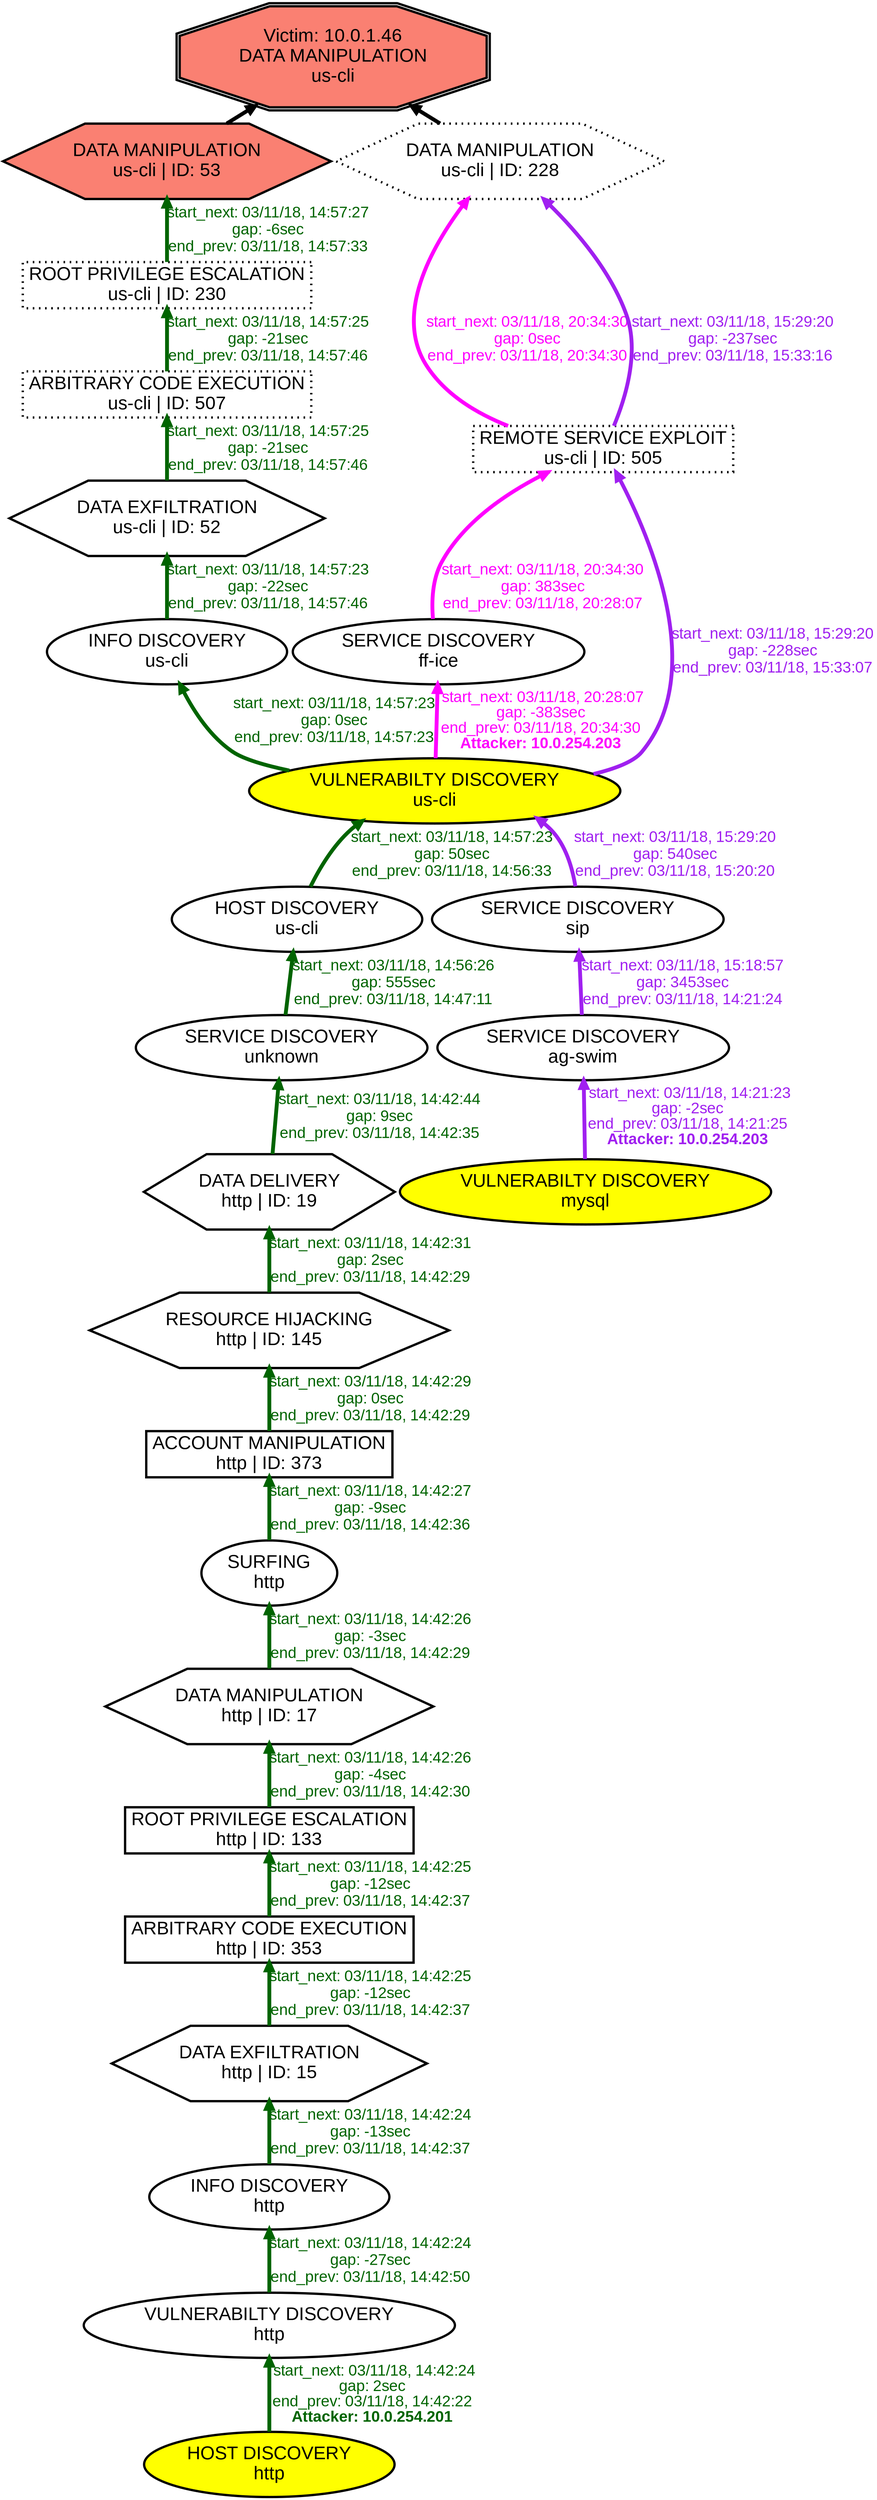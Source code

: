 digraph DATAMANIPULATIONuscli {
rankdir="BT"; 
 graph [ nodesep="0.1", ranksep="0.02"] 
 node [ fontname=Arial, fontsize=24,penwidth=3]; 
 edge [ fontname=Arial, fontsize=20,penwidth=5 ];
"Victim: 10.0.1.46
DATA MANIPULATION
us-cli" [shape=doubleoctagon, style=filled, fillcolor=salmon];
{ rank = max; "Victim: 10.0.1.46
DATA MANIPULATION
us-cli"}
"DATA MANIPULATION
us-cli | ID: 53" -> "Victim: 10.0.1.46
DATA MANIPULATION
us-cli"
"DATA MANIPULATION
us-cli | ID: 53" [style=filled, fillcolor= salmon]
"DATA MANIPULATION
us-cli | ID: 228" -> "Victim: 10.0.1.46
DATA MANIPULATION
us-cli"
"DATA MANIPULATION
us-cli | ID: 228" [style="filled,dotted", fillcolor= salmon]
{ rank=same; "DATA MANIPULATION
us-cli | ID: 53" "DATA MANIPULATION
us-cli | ID: 228"}
"HOST DISCOVERY
http" [style=filled, fillcolor= yellow]
"HOST DISCOVERY
http" -> "VULNERABILTY DISCOVERY
http" [ color=darkgreen] [label=<<font color="darkgreen"> start_next: 03/11/18, 14:42:24<br/>gap: 2sec<br/>end_prev: 03/11/18, 14:42:22</font><br/><font color="darkgreen"><b>Attacker: 10.0.254.201</b></font>>]
"VULNERABILTY DISCOVERY
http" -> "INFO DISCOVERY
http" [ label="start_next: 03/11/18, 14:42:24
gap: -27sec
end_prev: 03/11/18, 14:42:50"][ fontcolor="darkgreen" color=darkgreen]
"INFO DISCOVERY
http" -> "DATA EXFILTRATION
http | ID: 15" [ label="start_next: 03/11/18, 14:42:24
gap: -13sec
end_prev: 03/11/18, 14:42:37"][ fontcolor="darkgreen" color=darkgreen]
"DATA EXFILTRATION
http | ID: 15" -> "ARBITRARY CODE EXECUTION
http | ID: 353" [ label="start_next: 03/11/18, 14:42:25
gap: -12sec
end_prev: 03/11/18, 14:42:37"][ fontcolor="darkgreen" color=darkgreen]
"ARBITRARY CODE EXECUTION
http | ID: 353" -> "ROOT PRIVILEGE ESCALATION
http | ID: 133" [ label="start_next: 03/11/18, 14:42:25
gap: -12sec
end_prev: 03/11/18, 14:42:37"][ fontcolor="darkgreen" color=darkgreen]
"ROOT PRIVILEGE ESCALATION
http | ID: 133" -> "DATA MANIPULATION
http | ID: 17" [ label="start_next: 03/11/18, 14:42:26
gap: -4sec
end_prev: 03/11/18, 14:42:30"][ fontcolor="darkgreen" color=darkgreen]
"DATA MANIPULATION
http | ID: 17" -> "SURFING
http" [ label="start_next: 03/11/18, 14:42:26
gap: -3sec
end_prev: 03/11/18, 14:42:29"][ fontcolor="darkgreen" color=darkgreen]
"SURFING
http" -> "ACCOUNT MANIPULATION
http | ID: 373" [ label="start_next: 03/11/18, 14:42:27
gap: -9sec
end_prev: 03/11/18, 14:42:36"][ fontcolor="darkgreen" color=darkgreen]
"ACCOUNT MANIPULATION
http | ID: 373" -> "RESOURCE HIJACKING
http | ID: 145" [ label="start_next: 03/11/18, 14:42:29
gap: 0sec
end_prev: 03/11/18, 14:42:29"][ fontcolor="darkgreen" color=darkgreen]
"RESOURCE HIJACKING
http | ID: 145" -> "DATA DELIVERY
http | ID: 19" [ label="start_next: 03/11/18, 14:42:31
gap: 2sec
end_prev: 03/11/18, 14:42:29"][ fontcolor="darkgreen" color=darkgreen]
"DATA DELIVERY
http | ID: 19" -> "SERVICE DISCOVERY
unknown" [ label="start_next: 03/11/18, 14:42:44
gap: 9sec
end_prev: 03/11/18, 14:42:35"][ fontcolor="darkgreen" color=darkgreen]
"SERVICE DISCOVERY
unknown" -> "HOST DISCOVERY
us-cli" [ label="start_next: 03/11/18, 14:56:26
gap: 555sec
end_prev: 03/11/18, 14:47:11"][ fontcolor="darkgreen" color=darkgreen]
"HOST DISCOVERY
us-cli" -> "VULNERABILTY DISCOVERY
us-cli" [ label="start_next: 03/11/18, 14:57:23
gap: 50sec
end_prev: 03/11/18, 14:56:33"][ fontcolor="darkgreen" color=darkgreen]
"VULNERABILTY DISCOVERY
us-cli" -> "INFO DISCOVERY
us-cli" [ label="start_next: 03/11/18, 14:57:23
gap: 0sec
end_prev: 03/11/18, 14:57:23"][ fontcolor="darkgreen" color=darkgreen]
"INFO DISCOVERY
us-cli" -> "DATA EXFILTRATION
us-cli | ID: 52" [ label="start_next: 03/11/18, 14:57:23
gap: -22sec
end_prev: 03/11/18, 14:57:46"][ fontcolor="darkgreen" color=darkgreen]
"DATA EXFILTRATION
us-cli | ID: 52" -> "ARBITRARY CODE EXECUTION
us-cli | ID: 507" [ label="start_next: 03/11/18, 14:57:25
gap: -21sec
end_prev: 03/11/18, 14:57:46"][ fontcolor="darkgreen" color=darkgreen]
"ARBITRARY CODE EXECUTION
us-cli | ID: 507" -> "ROOT PRIVILEGE ESCALATION
us-cli | ID: 230" [ label="start_next: 03/11/18, 14:57:25
gap: -21sec
end_prev: 03/11/18, 14:57:46"][ fontcolor="darkgreen" color=darkgreen]
"ROOT PRIVILEGE ESCALATION
us-cli | ID: 230" -> "DATA MANIPULATION
us-cli | ID: 53" [ label="start_next: 03/11/18, 14:57:27
gap: -6sec
end_prev: 03/11/18, 14:57:33"][ fontcolor="darkgreen" color=darkgreen]
"VULNERABILTY DISCOVERY
us-cli" [style=filled, fillcolor= yellow]
"VULNERABILTY DISCOVERY
us-cli" -> "SERVICE DISCOVERY
ff-ice" [ color=magenta] [label=<<font color="magenta"> start_next: 03/11/18, 20:28:07<br/>gap: -383sec<br/>end_prev: 03/11/18, 20:34:30</font><br/><font color="magenta"><b>Attacker: 10.0.254.203</b></font>>]
"SERVICE DISCOVERY
ff-ice" -> "REMOTE SERVICE EXPLOIT
us-cli | ID: 505" [ label="start_next: 03/11/18, 20:34:30
gap: 383sec
end_prev: 03/11/18, 20:28:07"][ fontcolor="magenta" color=magenta]
"REMOTE SERVICE EXPLOIT
us-cli | ID: 505" -> "DATA MANIPULATION
us-cli | ID: 228" [ label="start_next: 03/11/18, 20:34:30
gap: 0sec
end_prev: 03/11/18, 20:34:30"][ fontcolor="magenta" color=magenta]
"VULNERABILTY DISCOVERY
mysql" [style=filled, fillcolor= yellow]
"VULNERABILTY DISCOVERY
mysql" -> "SERVICE DISCOVERY
ag-swim" [ color=purple] [label=<<font color="purple"> start_next: 03/11/18, 14:21:23<br/>gap: -2sec<br/>end_prev: 03/11/18, 14:21:25</font><br/><font color="purple"><b>Attacker: 10.0.254.203</b></font>>]
"SERVICE DISCOVERY
ag-swim" -> "SERVICE DISCOVERY
sip" [ label="start_next: 03/11/18, 15:18:57
gap: 3453sec
end_prev: 03/11/18, 14:21:24"][ fontcolor="purple" color=purple]
"SERVICE DISCOVERY
sip" -> "VULNERABILTY DISCOVERY
us-cli" [ label="start_next: 03/11/18, 15:29:20
gap: 540sec
end_prev: 03/11/18, 15:20:20"][ fontcolor="purple" color=purple]
"VULNERABILTY DISCOVERY
us-cli" -> "REMOTE SERVICE EXPLOIT
us-cli | ID: 505" [ label="start_next: 03/11/18, 15:29:20
gap: -228sec
end_prev: 03/11/18, 15:33:07"][ fontcolor="purple" color=purple]
"REMOTE SERVICE EXPLOIT
us-cli | ID: 505" -> "DATA MANIPULATION
us-cli | ID: 228" [ label="start_next: 03/11/18, 15:29:20
gap: -237sec
end_prev: 03/11/18, 15:33:16"][ fontcolor="purple" color=purple]
"HOST DISCOVERY
http" [shape=oval]
"HOST DISCOVERY
http" [tooltip="ET SCAN Nmap Scripting Engine User-Agent Detected (Nmap Scripting Engine)
ET SCAN Possible Nmap User-Agent Observed"]
"VULNERABILTY DISCOVERY
http" [shape=oval]
"VULNERABILTY DISCOVERY
http" [tooltip="ET SCAN Suspicious inbound to mySQL port 3306
ET SCAN Suspicious inbound to MSSQL port 1433
ET SCAN Nikto Web App Scan in Progress
ET SCAN Suspicious inbound to PostgreSQL port 5432
ET SCAN Suspicious inbound to Oracle SQL port 1521
ET SCAN Suspicious inbound to mSQL port 4333"]
"INFO DISCOVERY
http" [shape=oval]
"INFO DISCOVERY
http" [tooltip="GPL WEB_SERVER viewcode access
GPL WEB_SERVER .htaccess access
GPL WEB_SERVER writeto.cnf access
GPL WEB_SERVER iisadmin access
ET WEB_SERVER PHP Easteregg Information-Disclosure (funny-logo)
ET WEB_SPECIFIC_APPS Request to Wordpress W3TC Plug-in dbcache Directory
GPL WEB_SERVER services.cnf access
ET WEB_SERVER PHP Easteregg Information-Disclosure (zend-logo)
GPL EXPLOIT unicode directory traversal attempt
ET WEB_SERVER PHP Easteregg Information-Disclosure (php-logo)
GPL WEB_SERVER service.cnf access
GPL EXPLOIT iisadmpwd attempt
ET WEB_SERVER PHP SESSION SuperGlobal in URI
GPL WEB_SERVER /~root access
GPL WEB_SERVER authors.pwd access
ET WEB_SERVER PHP ENV SuperGlobal in URI
GPL EXPLOIT .cnf access
ET POLICY Proxy TRACE Request - inbound
GPL WEB_SERVER .htpasswd access
GPL WEB_SERVER global.asa access
ET WEB_SERVER PHP SERVER SuperGlobal in URI
GPL EXPLOIT fpcount access
GPL WEB_SERVER globals.pl access
GPL WEB_SERVER 403 Forbidden
GPL WEB_SERVER service.pwd
GPL EXPLOIT ISAPI .idq attempt
ET WEB_SERVER PHP Easteregg Information-Disclosure (phpinfo)
GPL WEB_SERVER printenv access
GPL WEB_SERVER author.exe access
GPL EXPLOIT iissamples access
GPL EXPLOIT .htr access
ET WEB_SERVER PHP REQUEST SuperGlobal in URI"]
"DATA EXFILTRATION
http | ID: 15" [shape=hexagon]
"DATA EXFILTRATION
http | ID: 15" [tooltip="GPL WEB_SERVER Tomcat server snoop access
GPL EXPLOIT ISAPI .ida access
GPL EXPLOIT /msadc/samples/ access
ET WEB_SERVER ColdFusion componentutils access
ET WEB_SERVER /system32/ in Uri - Possible Protected Directory Access Attempt
ET WEB_SPECIFIC_APPS PHP-CGI query string parameter vulnerability
ET WEB_SERVER Possible XXE SYSTEM ENTITY in POST BODY.
ET WEB_SERVER /etc/shadow Detected in URI
GPL EXPLOIT ISAPI .idq access"]
"ARBITRARY CODE EXECUTION
http | ID: 353" [shape=box]
"ARBITRARY CODE EXECUTION
http | ID: 353" [tooltip="ET CURRENT_EVENTS QNAP Shellshock CVE-2014-6271
ET WEB_SPECIFIC_APPS DesktopOnNet don3_requiem.php app_path Parameter Remote File Inclusion
ET WEB_SPECIFIC_APPS Horde type Parameter Local File Inclusion Attempt
ET WEB_SPECIFIC_APPS KR-Web krgourl.php DOCUMENT_ROOT Parameter Remote File Inclusion Attempt
ET WEB_SERVER Possible CVE-2014-6271 Attempt in Headers
ET WEB_SPECIFIC_APPS BASE base_stat_common.php remote file include
ET WEB_SPECIFIC_APPS Golem Gaming Portal root_path Parameter Remote File inclusion Attempt
ET WEB_SPECIFIC_APPS Joomla swMenuPro ImageManager.php Remote File Inclusion Attempt
ET WEB_SPECIFIC_APPS FormMailer formmailer.admin.inc.php BASE_DIR Parameter Remote File Inclusion Attempt
ET WEB_SPECIFIC_APPS AjaxPortal di.php pathtoserverdata Parameter Remote File Inclusion Attempt
ET WEB_SERVER cmd.exe In URI - Possible Command Execution Attempt
ET WEB_SPECIFIC_APPS KingCMS menu.php CONFIG Parameter Remote File Inclusion
ETPRO WEB_SPECIFIC_APPS PHPMoAdmin RCE Attempt
ET WEB_SERVER Exploit Suspected PHP Injection Attack (cmd=)
ET WEB_SPECIFIC_APPS Achievo debugger.php config_atkroot parameter Remote File Inclusion Attempt
ET WEB_SERVER Possible CVE-2014-6271 Attempt
ET WEB_SPECIFIC_APPS Joomla Dada Mail Manager Component config.dadamail.php GLOBALS Parameter Remote File Inclusion
ET WEB_SPECIFIC_APPS WEB-PHP RCE PHPBB 2004-1315
ET WEB_SPECIFIC_APPS DesktopOnNet frontpage.php app_path Parameter Remote File Inclusion
ET WEB_SPECIFIC_APPS Joomla AjaxChat Component ajcuser.php GLOBALS Parameter Remote File Inclusion Attempt"]
"ROOT PRIVILEGE ESCALATION
http | ID: 133" [shape=box]
"ROOT PRIVILEGE ESCALATION
http | ID: 133" [tooltip="ET WEB_SERVER ColdFusion administrator access
ETPRO WEB_SPECIFIC_APPS ipTIME firmware < 9.58 RCE
GPL EXPLOIT administrators.pwd access
GPL EXPLOIT CodeRed v2 root.exe access"]
"DATA MANIPULATION
http | ID: 17" [shape=hexagon]
"DATA MANIPULATION
http | ID: 17" [tooltip="ET WEB_SERVER Possible SQL Injection Attempt SELECT FROM
ET WEB_SERVER MYSQL SELECT CONCAT SQL Injection Attempt
ET WEB_SERVER Possible SQL Injection Attempt UNION SELECT"]
"SURFING
http" [shape=oval]
"SURFING
http" [tooltip="ET WEB_SERVER WEB-PHP phpinfo access"]
"ACCOUNT MANIPULATION
http | ID: 373" [shape=box]
"ACCOUNT MANIPULATION
http | ID: 373" [tooltip="GPL EXPLOIT /iisadmpwd/aexp2.htr access
ET WEB_SERVER SELECT USER SQL Injection Attempt in URI"]
"RESOURCE HIJACKING
http | ID: 145" [shape=hexagon]
"RESOURCE HIJACKING
http | ID: 145" [tooltip="GPL WEB_SERVER Oracle Java Process Manager access"]
"DATA DELIVERY
http | ID: 19" [shape=hexagon]
"DATA DELIVERY
http | ID: 19" [tooltip="ET WEB_SPECIFIC_APPS PHP-Paid4Mail RFI attempt 
ET WEB_SPECIFIC_APPS Possible eFront database.php Remote File Inclusion Attempt
ET WEB_SPECIFIC_APPS MAXcms fm_includes_special Parameter Remote File Inclusion Attempt
ET WEB_SPECIFIC_APPS PHP Aardvark Topsites PHP CONFIG PATH Remote File Include Attempt
ET WEB_SPECIFIC_APPS Possible Mambo/Joomla! com_koesubmit Component 'koesubmit.php' Remote File Inclusion Attempt
ET WEB_SPECIFIC_APPS SERWeb load_lang.php configdir Parameter Remote File Inclusion
ET WEB_SPECIFIC_APPS TECHNOTE shop_this_skin_path Parameter Remote File Inclusion
ET WEB_SPECIFIC_APPS p-Table for WordPress wptable-tinymce.php ABSPATH Parameter RFI Attempt
ET WEB_SPECIFIC_APPS ProjectButler RFI attempt 
ET WEB_SPECIFIC_APPS PHPOF DB_AdoDB.Class.PHP PHPOF_INCLUDE_PATH parameter Remote File Inclusion
ET WEB_SPECIFIC_APPS SAPID get_infochannel.inc.php Remote File inclusion Attempt
ET WEB_SPECIFIC_APPS Joomla Onguma Time Sheet Component onguma.class.php mosConfig_absolute_path Parameter Remote File Inclusion
ET WEB_SPECIFIC_APPS phptraverse mp3_id.php GLOBALS Parameter Remote File Inclusion Attempt
ET WEB_SPECIFIC_APPS Sisplet CMS komentar.php site_path Parameter Remote File Inclusion Attempt
ET WEB_SPECIFIC_APPS SERWeb main_prepend.php functionsdir Parameter Remote File Inclusion
ET WEB_SPECIFIC_APPS Mambo Component com_smf smf.php Remote File Inclusion Attempt
ET WEB_SPECIFIC_APPS OpenX phpAdsNew phpAds_geoPlugin Parameter Remote File Inclusion Attempt
ET WEB_SPECIFIC_APPS Enthusiast path parameter Remote File Inclusion
ET WEB_SPECIFIC_APPS ProdLer prodler.class.php sPath Parameter Remote File Inclusion Attempt
ET WEB_SPECIFIC_APPS PHP Classifieds class.phpmailer.php lang_path Parameter Remote File Inclusion Attempt
ET WEB_SPECIFIC_APPS Joomla Simple RSS Reader admin.rssreader.php mosConfig_live_site Parameter Remote File Inclusion
ET WEB_SPECIFIC_APPS Possible OpenSiteAdmin pageHeader.php Remote File Inclusion Attempt
ET WEB_SPECIFIC_APPS phpSkelSite theme parameter remote file inclusion
ET WEB_SPECIFIC_APPS PointComma pctemplate.php pcConfig Parameter Remote File Inclusion Attempt
ET WEB_SPECIFIC_APPS phPortal gunaysoft.php icerikyolu Parameter Remote File Inclusion
ET WEB_SPECIFIC_APPS OBOphiX fonctions_racine.php chemin_lib parameter Remote File Inclusion Attempt
ET WEB_SPECIFIC_APPS PHP phpMyAgenda rootagenda Remote File Include Attempt
ET WEB_SPECIFIC_APPS Ve-EDIT edit_htmlarea.php highlighter Parameter Remote File Inclusion
ET WEB_SPECIFIC_APPS MODx CMS snippet.reflect.php reflect_base Remote File Inclusion
ET WEB_SPECIFIC_APPS phPortal gunaysoft.php sayfaid Parameter Remote File Inclusion
ET WEB_SPECIFIC_APPS YapBB class_yapbbcooker.php cfgIncludeDirectory Parameter Remote File Inclusion"]
"SERVICE DISCOVERY
unknown" [shape=oval]
"SERVICE DISCOVERY
unknown" [tooltip="ET SCAN Potential VNC Scan 5800-5820
ET SCAN NMAP SIP Version Detection Script Activity
ET SCAN Potential VNC Scan 5900-5920"]
"HOST DISCOVERY
us-cli" [shape=oval]
"HOST DISCOVERY
us-cli" [tooltip="ET SCAN Nmap Scripting Engine User-Agent Detected (Nmap Scripting Engine)
ET SCAN Possible Nmap User-Agent Observed"]
"VULNERABILTY DISCOVERY
us-cli" [shape=oval]
"VULNERABILTY DISCOVERY
us-cli" [tooltip="ET SCAN Suspicious inbound to mySQL port 3306
ET SCAN Suspicious inbound to MSSQL port 1433
ETPRO WEB_SERVER SQLMap Scan Tool User Agent
ET SCAN Nikto Web App Scan in Progress
ET SCAN Suspicious inbound to PostgreSQL port 5432
ET SCAN Sqlmap SQL Injection Scan
ET SCAN Suspicious inbound to Oracle SQL port 1521"]
"INFO DISCOVERY
us-cli" [shape=oval]
"INFO DISCOVERY
us-cli" [tooltip="GPL WEB_SERVER viewcode access
GPL WEB_SERVER .htaccess access
GPL WEB_SERVER writeto.cnf access
GPL WEB_SERVER iisadmin access
ET WEB_SPECIFIC_APPS Request to Wordpress W3TC Plug-in dbcache Directory
GPL WEB_SERVER services.cnf access
GPL EXPLOIT unicode directory traversal attempt
GPL WEB_SERVER service.cnf access
GPL EXPLOIT iisadmpwd attempt
ET WEB_SERVER PHP SESSION SuperGlobal in URI
GPL WEB_SERVER /~root access
GPL WEB_SERVER authors.pwd access
GPL EXPLOIT .cnf access
ET POLICY Proxy TRACE Request - inbound
GPL WEB_SERVER .htpasswd access
GPL WEB_SERVER global.asa access
ET WEB_SERVER PHP SERVER SuperGlobal in URI
GPL EXPLOIT fpcount access
GPL WEB_SERVER globals.pl access
GPL WEB_SERVER service.pwd
GPL EXPLOIT ISAPI .idq attempt
ET WEB_SERVER PHP Easteregg Information-Disclosure (phpinfo)
GPL WEB_SERVER printenv access
GPL WEB_SERVER author.exe access
GPL EXPLOIT iissamples access
GPL EXPLOIT .htr access
ET WEB_SERVER PHP REQUEST SuperGlobal in URI"]
"DATA EXFILTRATION
us-cli | ID: 52" [shape=hexagon]
"DATA EXFILTRATION
us-cli | ID: 52" [tooltip="GPL WEB_SERVER Tomcat server snoop access
GPL EXPLOIT ISAPI .ida access
GPL EXPLOIT /msadc/samples/ access
ET WEB_SERVER ColdFusion componentutils access
ET WEB_SERVER /system32/ in Uri - Possible Protected Directory Access Attempt
ET WEB_SPECIFIC_APPS PHP-CGI query string parameter vulnerability
ET WEB_SERVER Possible XXE SYSTEM ENTITY in POST BODY.
ET WEB_SERVER /etc/shadow Detected in URI
GPL EXPLOIT ISAPI .idq access"]
"ARBITRARY CODE EXECUTION
us-cli | ID: 507" [style="dotted", shape=box]
"ARBITRARY CODE EXECUTION
us-cli | ID: 507" [tooltip="ET WEB_SPECIFIC_APPS BASE base_stat_common.php remote file include
ET WEB_SPECIFIC_APPS WEB-PHP RCE PHPBB 2004-1315
ETPRO WEB_SPECIFIC_APPS PHPMoAdmin RCE Attempt
ET CURRENT_EVENTS QNAP Shellshock CVE-2014-6271
ET WEB_SERVER Exploit Suspected PHP Injection Attack (cmd=)
ET WEB_SERVER Possible CVE-2014-6271 Attempt in Headers"]
"ROOT PRIVILEGE ESCALATION
us-cli | ID: 230" [style="dotted", shape=box]
"ROOT PRIVILEGE ESCALATION
us-cli | ID: 230" [tooltip="ET WEB_SERVER ColdFusion administrator access
ETPRO WEB_SPECIFIC_APPS ipTIME firmware < 9.58 RCE
GPL EXPLOIT administrators.pwd access
GPL EXPLOIT CodeRed v2 root.exe access"]
"DATA MANIPULATION
us-cli | ID: 53" [shape=hexagon]
"DATA MANIPULATION
us-cli | ID: 53" [tooltip="ET WEB_SERVER Possible SQL Injection Attempt SELECT FROM
ET WEB_SERVER Possible SQL Injection Attempt UNION SELECT"]
"SERVICE DISCOVERY
ff-ice" [shape=oval]
"SERVICE DISCOVERY
ff-ice" [tooltip="ET SCAN Potential VNC Scan 5900-5920
ET SCAN Potential VNC Scan 5800-5820"]
"REMOTE SERVICE EXPLOIT
us-cli | ID: 505" [style="dotted", shape=box]
"REMOTE SERVICE EXPLOIT
us-cli | ID: 505" [tooltip="ET WEB_SERVER Script tag in URI Possible Cross Site Scripting Attempt"]
"DATA MANIPULATION
us-cli | ID: 228" [style="dotted", shape=hexagon]
"DATA MANIPULATION
us-cli | ID: 228" [tooltip="ET WEB_SERVER Possible SQL Injection Attempt SELECT FROM
ET WEB_SERVER Possible SQL Injection Attempt UNION SELECT"]
"VULNERABILTY DISCOVERY
mysql" [shape=oval]
"VULNERABILTY DISCOVERY
mysql" [tooltip="ET SCAN Suspicious inbound to mySQL port 3306
ET SCAN Suspicious inbound to MSSQL port 1433
ET SCAN Suspicious inbound to PostgreSQL port 5432
ET SCAN Suspicious inbound to Oracle SQL port 1521
ET SCAN Suspicious inbound to mSQL port 4333"]
"SERVICE DISCOVERY
ag-swim" [shape=oval]
"SERVICE DISCOVERY
ag-swim" [tooltip="ET SCAN Potential VNC Scan 5900-5920
ET SCAN Potential VNC Scan 5800-5820"]
"SERVICE DISCOVERY
sip" [shape=oval]
"SERVICE DISCOVERY
sip" [tooltip="ET SCAN NMAP SIP Version Detection Script Activity"]
}
